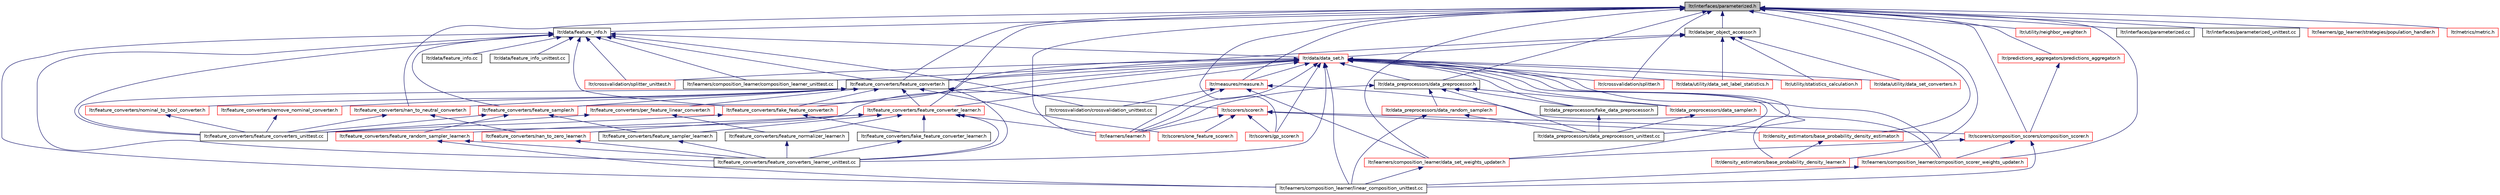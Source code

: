 digraph G
{
  edge [fontname="Helvetica",fontsize="10",labelfontname="Helvetica",labelfontsize="10"];
  node [fontname="Helvetica",fontsize="10",shape=record];
  Node1 [label="ltr/interfaces/parameterized.h",height=0.2,width=0.4,color="black", fillcolor="grey75", style="filled" fontcolor="black"];
  Node1 -> Node2 [dir="back",color="midnightblue",fontsize="10",style="solid",fontname="Helvetica"];
  Node2 [label="ltr/data/feature_info.h",height=0.2,width=0.4,color="black", fillcolor="white", style="filled",URL="$feature__info_8h.html"];
  Node2 -> Node3 [dir="back",color="midnightblue",fontsize="10",style="solid",fontname="Helvetica"];
  Node3 [label="ltr/data/data_set.h",height=0.2,width=0.4,color="red", fillcolor="white", style="filled",URL="$data__set_8h.html"];
  Node3 -> Node4 [dir="back",color="midnightblue",fontsize="10",style="solid",fontname="Helvetica"];
  Node4 [label="ltr/learners/learner.h",height=0.2,width=0.4,color="red", fillcolor="white", style="filled",URL="$learner_8h.html"];
  Node3 -> Node5 [dir="back",color="midnightblue",fontsize="10",style="solid",fontname="Helvetica"];
  Node5 [label="ltr/data_preprocessors/data_preprocessor.h",height=0.2,width=0.4,color="black", fillcolor="white", style="filled",URL="$data__preprocessor_8h.html"];
  Node5 -> Node4 [dir="back",color="midnightblue",fontsize="10",style="solid",fontname="Helvetica"];
  Node5 -> Node6 [dir="back",color="midnightblue",fontsize="10",style="solid",fontname="Helvetica"];
  Node6 [label="ltr/data_preprocessors/data_random_sampler.h",height=0.2,width=0.4,color="red", fillcolor="white", style="filled",URL="$data__random__sampler_8h.html"];
  Node6 -> Node7 [dir="back",color="midnightblue",fontsize="10",style="solid",fontname="Helvetica"];
  Node7 [label="ltr/data_preprocessors/data_preprocessors_unittest.cc",height=0.2,width=0.4,color="black", fillcolor="white", style="filled",URL="$data__preprocessors__unittest_8cc.html"];
  Node6 -> Node8 [dir="back",color="midnightblue",fontsize="10",style="solid",fontname="Helvetica"];
  Node8 [label="ltr/learners/composition_learner/linear_composition_unittest.cc",height=0.2,width=0.4,color="black", fillcolor="white", style="filled",URL="$linear__composition__unittest_8cc.html"];
  Node5 -> Node9 [dir="back",color="midnightblue",fontsize="10",style="solid",fontname="Helvetica"];
  Node9 [label="ltr/data_preprocessors/data_sampler.h",height=0.2,width=0.4,color="red", fillcolor="white", style="filled",URL="$data__sampler_8h.html"];
  Node9 -> Node7 [dir="back",color="midnightblue",fontsize="10",style="solid",fontname="Helvetica"];
  Node5 -> Node7 [dir="back",color="midnightblue",fontsize="10",style="solid",fontname="Helvetica"];
  Node5 -> Node10 [dir="back",color="midnightblue",fontsize="10",style="solid",fontname="Helvetica"];
  Node10 [label="ltr/data_preprocessors/fake_data_preprocessor.h",height=0.2,width=0.4,color="black", fillcolor="white", style="filled",URL="$fake__data__preprocessor_8h.html"];
  Node10 -> Node7 [dir="back",color="midnightblue",fontsize="10",style="solid",fontname="Helvetica"];
  Node3 -> Node11 [dir="back",color="midnightblue",fontsize="10",style="solid",fontname="Helvetica"];
  Node11 [label="ltr/feature_converters/feature_converter_learner.h",height=0.2,width=0.4,color="red", fillcolor="white", style="filled",URL="$feature__converter__learner_8h.html"];
  Node11 -> Node4 [dir="back",color="midnightblue",fontsize="10",style="solid",fontname="Helvetica"];
  Node11 -> Node12 [dir="back",color="midnightblue",fontsize="10",style="solid",fontname="Helvetica"];
  Node12 [label="ltr/feature_converters/fake_feature_converter_learner.h",height=0.2,width=0.4,color="black", fillcolor="white", style="filled",URL="$fake__feature__converter__learner_8h.html"];
  Node12 -> Node13 [dir="back",color="midnightblue",fontsize="10",style="solid",fontname="Helvetica"];
  Node13 [label="ltr/feature_converters/feature_converters_learner_unittest.cc",height=0.2,width=0.4,color="black", fillcolor="white", style="filled",URL="$feature__converters__learner__unittest_8cc.html"];
  Node11 -> Node13 [dir="back",color="midnightblue",fontsize="10",style="solid",fontname="Helvetica"];
  Node11 -> Node14 [dir="back",color="midnightblue",fontsize="10",style="solid",fontname="Helvetica"];
  Node14 [label="ltr/feature_converters/feature_sampler_learner.h",height=0.2,width=0.4,color="black", fillcolor="white", style="filled",URL="$feature__sampler__learner_8h.html"];
  Node14 -> Node13 [dir="back",color="midnightblue",fontsize="10",style="solid",fontname="Helvetica"];
  Node11 -> Node15 [dir="back",color="midnightblue",fontsize="10",style="solid",fontname="Helvetica"];
  Node15 [label="ltr/feature_converters/feature_random_sampler_learner.h",height=0.2,width=0.4,color="red", fillcolor="white", style="filled",URL="$feature__random__sampler__learner_8h.html"];
  Node15 -> Node13 [dir="back",color="midnightblue",fontsize="10",style="solid",fontname="Helvetica"];
  Node15 -> Node8 [dir="back",color="midnightblue",fontsize="10",style="solid",fontname="Helvetica"];
  Node11 -> Node16 [dir="back",color="midnightblue",fontsize="10",style="solid",fontname="Helvetica"];
  Node16 [label="ltr/feature_converters/feature_normalizer_learner.h",height=0.2,width=0.4,color="black", fillcolor="white", style="filled",URL="$feature__normalizer__learner_8h.html"];
  Node16 -> Node13 [dir="back",color="midnightblue",fontsize="10",style="solid",fontname="Helvetica"];
  Node11 -> Node17 [dir="back",color="midnightblue",fontsize="10",style="solid",fontname="Helvetica"];
  Node17 [label="ltr/feature_converters/nan_to_zero_learner.h",height=0.2,width=0.4,color="red", fillcolor="white", style="filled",URL="$nan__to__zero__learner_8h.html"];
  Node17 -> Node13 [dir="back",color="midnightblue",fontsize="10",style="solid",fontname="Helvetica"];
  Node3 -> Node18 [dir="back",color="midnightblue",fontsize="10",style="solid",fontname="Helvetica"];
  Node18 [label="ltr/feature_converters/feature_converter.h",height=0.2,width=0.4,color="black", fillcolor="white", style="filled",URL="$feature__converter_8h.html"];
  Node18 -> Node11 [dir="back",color="midnightblue",fontsize="10",style="solid",fontname="Helvetica"];
  Node18 -> Node19 [dir="back",color="midnightblue",fontsize="10",style="solid",fontname="Helvetica"];
  Node19 [label="ltr/scorers/scorer.h",height=0.2,width=0.4,color="red", fillcolor="white", style="filled",URL="$scorer_8h.html"];
  Node19 -> Node4 [dir="back",color="midnightblue",fontsize="10",style="solid",fontname="Helvetica"];
  Node19 -> Node20 [dir="back",color="midnightblue",fontsize="10",style="solid",fontname="Helvetica"];
  Node20 [label="ltr/scorers/one_feature_scorer.h",height=0.2,width=0.4,color="red", fillcolor="white", style="filled",URL="$one__feature__scorer_8h.html"];
  Node19 -> Node21 [dir="back",color="midnightblue",fontsize="10",style="solid",fontname="Helvetica"];
  Node21 [label="ltr/scorers/gp_scorer.h",height=0.2,width=0.4,color="red", fillcolor="white", style="filled",URL="$gp__scorer_8h.html"];
  Node19 -> Node22 [dir="back",color="midnightblue",fontsize="10",style="solid",fontname="Helvetica"];
  Node22 [label="ltr/scorers/composition_scorers/composition_scorer.h",height=0.2,width=0.4,color="red", fillcolor="white", style="filled",URL="$composition__scorer_8h.html"];
  Node22 -> Node23 [dir="back",color="midnightblue",fontsize="10",style="solid",fontname="Helvetica"];
  Node23 [label="ltr/learners/composition_learner/data_set_weights_updater.h",height=0.2,width=0.4,color="red", fillcolor="white", style="filled",URL="$data__set__weights__updater_8h.html"];
  Node23 -> Node8 [dir="back",color="midnightblue",fontsize="10",style="solid",fontname="Helvetica"];
  Node22 -> Node24 [dir="back",color="midnightblue",fontsize="10",style="solid",fontname="Helvetica"];
  Node24 [label="ltr/learners/composition_learner/composition_scorer_weights_updater.h",height=0.2,width=0.4,color="red", fillcolor="white", style="filled",URL="$composition__scorer__weights__updater_8h.html"];
  Node24 -> Node8 [dir="back",color="midnightblue",fontsize="10",style="solid",fontname="Helvetica"];
  Node22 -> Node8 [dir="back",color="midnightblue",fontsize="10",style="solid",fontname="Helvetica"];
  Node19 -> Node25 [dir="back",color="midnightblue",fontsize="10",style="solid",fontname="Helvetica"];
  Node25 [label="ltr/density_estimators/base_probability_density_estimator.h",height=0.2,width=0.4,color="red", fillcolor="white", style="filled",URL="$base__probability__density__estimator_8h.html"];
  Node25 -> Node26 [dir="back",color="midnightblue",fontsize="10",style="solid",fontname="Helvetica"];
  Node26 [label="ltr/density_estimators/base_probability_density_learner.h",height=0.2,width=0.4,color="red", fillcolor="white", style="filled",URL="$base__probability__density__learner_8h.html"];
  Node18 -> Node20 [dir="back",color="midnightblue",fontsize="10",style="solid",fontname="Helvetica"];
  Node18 -> Node27 [dir="back",color="midnightblue",fontsize="10",style="solid",fontname="Helvetica"];
  Node27 [label="ltr/feature_converters/fake_feature_converter.h",height=0.2,width=0.4,color="red", fillcolor="white", style="filled",URL="$fake__feature__converter_8h.html"];
  Node27 -> Node12 [dir="back",color="midnightblue",fontsize="10",style="solid",fontname="Helvetica"];
  Node27 -> Node28 [dir="back",color="midnightblue",fontsize="10",style="solid",fontname="Helvetica"];
  Node28 [label="ltr/feature_converters/feature_converters_unittest.cc",height=0.2,width=0.4,color="black", fillcolor="white", style="filled",URL="$feature__converters__unittest_8cc.html"];
  Node18 -> Node13 [dir="back",color="midnightblue",fontsize="10",style="solid",fontname="Helvetica"];
  Node18 -> Node29 [dir="back",color="midnightblue",fontsize="10",style="solid",fontname="Helvetica"];
  Node29 [label="ltr/feature_converters/feature_sampler.h",height=0.2,width=0.4,color="red", fillcolor="white", style="filled",URL="$feature__sampler_8h.html"];
  Node29 -> Node14 [dir="back",color="midnightblue",fontsize="10",style="solid",fontname="Helvetica"];
  Node29 -> Node15 [dir="back",color="midnightblue",fontsize="10",style="solid",fontname="Helvetica"];
  Node29 -> Node28 [dir="back",color="midnightblue",fontsize="10",style="solid",fontname="Helvetica"];
  Node18 -> Node30 [dir="back",color="midnightblue",fontsize="10",style="solid",fontname="Helvetica"];
  Node30 [label="ltr/feature_converters/per_feature_linear_converter.h",height=0.2,width=0.4,color="red", fillcolor="white", style="filled",URL="$per__feature__linear__converter_8h.html"];
  Node30 -> Node16 [dir="back",color="midnightblue",fontsize="10",style="solid",fontname="Helvetica"];
  Node30 -> Node28 [dir="back",color="midnightblue",fontsize="10",style="solid",fontname="Helvetica"];
  Node18 -> Node31 [dir="back",color="midnightblue",fontsize="10",style="solid",fontname="Helvetica"];
  Node31 [label="ltr/feature_converters/nan_to_neutral_converter.h",height=0.2,width=0.4,color="red", fillcolor="white", style="filled",URL="$nan__to__neutral__converter_8h.html"];
  Node31 -> Node17 [dir="back",color="midnightblue",fontsize="10",style="solid",fontname="Helvetica"];
  Node31 -> Node28 [dir="back",color="midnightblue",fontsize="10",style="solid",fontname="Helvetica"];
  Node18 -> Node32 [dir="back",color="midnightblue",fontsize="10",style="solid",fontname="Helvetica"];
  Node32 [label="ltr/feature_converters/nominal_to_bool_converter.h",height=0.2,width=0.4,color="red", fillcolor="white", style="filled",URL="$nominal__to__bool__converter_8h.html"];
  Node32 -> Node28 [dir="back",color="midnightblue",fontsize="10",style="solid",fontname="Helvetica"];
  Node18 -> Node33 [dir="back",color="midnightblue",fontsize="10",style="solid",fontname="Helvetica"];
  Node33 [label="ltr/feature_converters/remove_nominal_converter.h",height=0.2,width=0.4,color="red", fillcolor="white", style="filled",URL="$remove__nominal__converter_8h.html"];
  Node33 -> Node28 [dir="back",color="midnightblue",fontsize="10",style="solid",fontname="Helvetica"];
  Node18 -> Node28 [dir="back",color="midnightblue",fontsize="10",style="solid",fontname="Helvetica"];
  Node3 -> Node34 [dir="back",color="midnightblue",fontsize="10",style="solid",fontname="Helvetica"];
  Node34 [label="ltr/measures/measure.h",height=0.2,width=0.4,color="red", fillcolor="white", style="filled",URL="$measure_8h.html"];
  Node34 -> Node4 [dir="back",color="midnightblue",fontsize="10",style="solid",fontname="Helvetica"];
  Node34 -> Node35 [dir="back",color="midnightblue",fontsize="10",style="solid",fontname="Helvetica"];
  Node35 [label="ltr/crossvalidation/crossvalidation_unittest.cc",height=0.2,width=0.4,color="black", fillcolor="white", style="filled",URL="$crossvalidation__unittest_8cc.html"];
  Node34 -> Node23 [dir="back",color="midnightblue",fontsize="10",style="solid",fontname="Helvetica"];
  Node34 -> Node24 [dir="back",color="midnightblue",fontsize="10",style="solid",fontname="Helvetica"];
  Node3 -> Node36 [dir="back",color="midnightblue",fontsize="10",style="solid",fontname="Helvetica"];
  Node36 [label="ltr/crossvalidation/splitter.h",height=0.2,width=0.4,color="red", fillcolor="white", style="filled",URL="$splitter_8h.html"];
  Node3 -> Node37 [dir="back",color="midnightblue",fontsize="10",style="solid",fontname="Helvetica"];
  Node37 [label="ltr/crossvalidation/splitter_unittest.h",height=0.2,width=0.4,color="red", fillcolor="white", style="filled",URL="$splitter__unittest_8h.html"];
  Node3 -> Node38 [dir="back",color="midnightblue",fontsize="10",style="solid",fontname="Helvetica"];
  Node38 [label="ltr/data/utility/data_set_converters.h",height=0.2,width=0.4,color="red", fillcolor="white", style="filled",URL="$data__set__converters_8h.html"];
  Node3 -> Node9 [dir="back",color="midnightblue",fontsize="10",style="solid",fontname="Helvetica"];
  Node3 -> Node21 [dir="back",color="midnightblue",fontsize="10",style="solid",fontname="Helvetica"];
  Node3 -> Node39 [dir="back",color="midnightblue",fontsize="10",style="solid",fontname="Helvetica"];
  Node39 [label="ltr/data/utility/data_set_label_statistics.h",height=0.2,width=0.4,color="red", fillcolor="white", style="filled",URL="$data__set__label__statistics_8h.html"];
  Node3 -> Node7 [dir="back",color="midnightblue",fontsize="10",style="solid",fontname="Helvetica"];
  Node3 -> Node10 [dir="back",color="midnightblue",fontsize="10",style="solid",fontname="Helvetica"];
  Node3 -> Node26 [dir="back",color="midnightblue",fontsize="10",style="solid",fontname="Helvetica"];
  Node3 -> Node40 [dir="back",color="midnightblue",fontsize="10",style="solid",fontname="Helvetica"];
  Node40 [label="ltr/utility/statistics_calculation.h",height=0.2,width=0.4,color="red", fillcolor="white", style="filled",URL="$statistics__calculation_8h.html"];
  Node3 -> Node27 [dir="back",color="midnightblue",fontsize="10",style="solid",fontname="Helvetica"];
  Node3 -> Node13 [dir="back",color="midnightblue",fontsize="10",style="solid",fontname="Helvetica"];
  Node3 -> Node29 [dir="back",color="midnightblue",fontsize="10",style="solid",fontname="Helvetica"];
  Node3 -> Node28 [dir="back",color="midnightblue",fontsize="10",style="solid",fontname="Helvetica"];
  Node3 -> Node23 [dir="back",color="midnightblue",fontsize="10",style="solid",fontname="Helvetica"];
  Node3 -> Node24 [dir="back",color="midnightblue",fontsize="10",style="solid",fontname="Helvetica"];
  Node3 -> Node41 [dir="back",color="midnightblue",fontsize="10",style="solid",fontname="Helvetica"];
  Node41 [label="ltr/learners/composition_learner/composition_learner_unittest.cc",height=0.2,width=0.4,color="black", fillcolor="white", style="filled",URL="$composition__learner__unittest_8cc.html"];
  Node3 -> Node8 [dir="back",color="midnightblue",fontsize="10",style="solid",fontname="Helvetica"];
  Node2 -> Node18 [dir="back",color="midnightblue",fontsize="10",style="solid",fontname="Helvetica"];
  Node2 -> Node35 [dir="back",color="midnightblue",fontsize="10",style="solid",fontname="Helvetica"];
  Node2 -> Node37 [dir="back",color="midnightblue",fontsize="10",style="solid",fontname="Helvetica"];
  Node2 -> Node42 [dir="back",color="midnightblue",fontsize="10",style="solid",fontname="Helvetica"];
  Node42 [label="ltr/data/feature_info.cc",height=0.2,width=0.4,color="black", fillcolor="white", style="filled",URL="$feature__info_8cc.html"];
  Node2 -> Node43 [dir="back",color="midnightblue",fontsize="10",style="solid",fontname="Helvetica"];
  Node43 [label="ltr/data/feature_info_unittest.cc",height=0.2,width=0.4,color="black", fillcolor="white", style="filled",URL="$feature__info__unittest_8cc.html"];
  Node2 -> Node27 [dir="back",color="midnightblue",fontsize="10",style="solid",fontname="Helvetica"];
  Node2 -> Node13 [dir="back",color="midnightblue",fontsize="10",style="solid",fontname="Helvetica"];
  Node2 -> Node29 [dir="back",color="midnightblue",fontsize="10",style="solid",fontname="Helvetica"];
  Node2 -> Node28 [dir="back",color="midnightblue",fontsize="10",style="solid",fontname="Helvetica"];
  Node2 -> Node41 [dir="back",color="midnightblue",fontsize="10",style="solid",fontname="Helvetica"];
  Node2 -> Node8 [dir="back",color="midnightblue",fontsize="10",style="solid",fontname="Helvetica"];
  Node1 -> Node44 [dir="back",color="midnightblue",fontsize="10",style="solid",fontname="Helvetica"];
  Node44 [label="ltr/data/per_object_accessor.h",height=0.2,width=0.4,color="black", fillcolor="white", style="filled",URL="$per__object__accessor_8h.html"];
  Node44 -> Node3 [dir="back",color="midnightblue",fontsize="10",style="solid",fontname="Helvetica"];
  Node44 -> Node18 [dir="back",color="midnightblue",fontsize="10",style="solid",fontname="Helvetica"];
  Node44 -> Node38 [dir="back",color="midnightblue",fontsize="10",style="solid",fontname="Helvetica"];
  Node44 -> Node39 [dir="back",color="midnightblue",fontsize="10",style="solid",fontname="Helvetica"];
  Node44 -> Node40 [dir="back",color="midnightblue",fontsize="10",style="solid",fontname="Helvetica"];
  Node1 -> Node5 [dir="back",color="midnightblue",fontsize="10",style="solid",fontname="Helvetica"];
  Node1 -> Node18 [dir="back",color="midnightblue",fontsize="10",style="solid",fontname="Helvetica"];
  Node1 -> Node11 [dir="back",color="midnightblue",fontsize="10",style="solid",fontname="Helvetica"];
  Node1 -> Node4 [dir="back",color="midnightblue",fontsize="10",style="solid",fontname="Helvetica"];
  Node1 -> Node34 [dir="back",color="midnightblue",fontsize="10",style="solid",fontname="Helvetica"];
  Node1 -> Node36 [dir="back",color="midnightblue",fontsize="10",style="solid",fontname="Helvetica"];
  Node1 -> Node45 [dir="back",color="midnightblue",fontsize="10",style="solid",fontname="Helvetica"];
  Node45 [label="ltr/utility/neighbor_weighter.h",height=0.2,width=0.4,color="red", fillcolor="white", style="filled",URL="$neighbor__weighter_8h.html"];
  Node1 -> Node21 [dir="back",color="midnightblue",fontsize="10",style="solid",fontname="Helvetica"];
  Node1 -> Node22 [dir="back",color="midnightblue",fontsize="10",style="solid",fontname="Helvetica"];
  Node1 -> Node46 [dir="back",color="midnightblue",fontsize="10",style="solid",fontname="Helvetica"];
  Node46 [label="ltr/predictions_aggregators/predictions_aggregator.h",height=0.2,width=0.4,color="red", fillcolor="white", style="filled",URL="$predictions__aggregator_8h.html"];
  Node46 -> Node22 [dir="back",color="midnightblue",fontsize="10",style="solid",fontname="Helvetica"];
  Node1 -> Node25 [dir="back",color="midnightblue",fontsize="10",style="solid",fontname="Helvetica"];
  Node1 -> Node26 [dir="back",color="midnightblue",fontsize="10",style="solid",fontname="Helvetica"];
  Node1 -> Node31 [dir="back",color="midnightblue",fontsize="10",style="solid",fontname="Helvetica"];
  Node1 -> Node47 [dir="back",color="midnightblue",fontsize="10",style="solid",fontname="Helvetica"];
  Node47 [label="ltr/interfaces/parameterized.cc",height=0.2,width=0.4,color="black", fillcolor="white", style="filled",URL="$parameterized_8cc.html"];
  Node1 -> Node48 [dir="back",color="midnightblue",fontsize="10",style="solid",fontname="Helvetica"];
  Node48 [label="ltr/interfaces/parameterized_unittest.cc",height=0.2,width=0.4,color="black", fillcolor="white", style="filled",URL="$parameterized__unittest_8cc.html"];
  Node1 -> Node23 [dir="back",color="midnightblue",fontsize="10",style="solid",fontname="Helvetica"];
  Node1 -> Node24 [dir="back",color="midnightblue",fontsize="10",style="solid",fontname="Helvetica"];
  Node1 -> Node49 [dir="back",color="midnightblue",fontsize="10",style="solid",fontname="Helvetica"];
  Node49 [label="ltr/learners/gp_learner/strategies/population_handler.h",height=0.2,width=0.4,color="red", fillcolor="white", style="filled",URL="$population__handler_8h.html"];
  Node1 -> Node50 [dir="back",color="midnightblue",fontsize="10",style="solid",fontname="Helvetica"];
  Node50 [label="ltr/metrics/metric.h",height=0.2,width=0.4,color="red", fillcolor="white", style="filled",URL="$metric_8h.html"];
}
